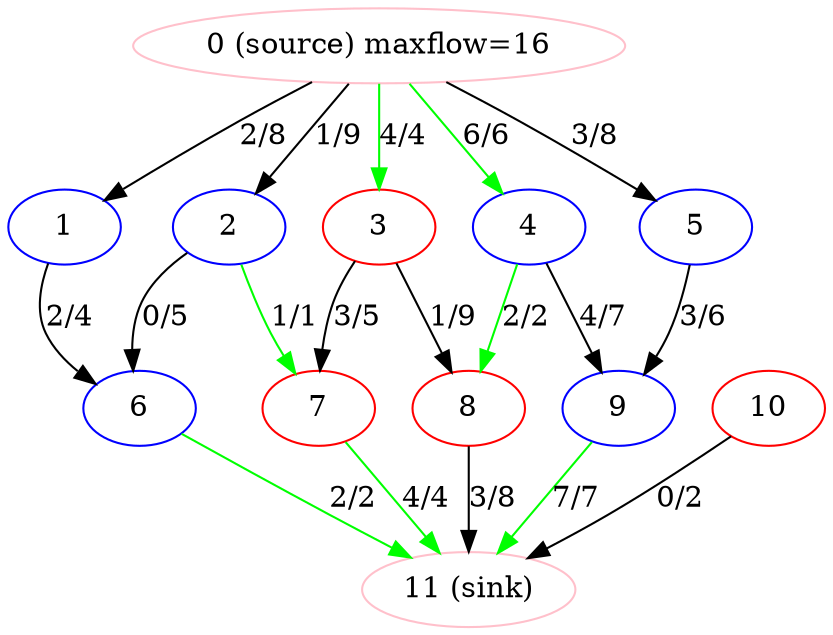 // View this maxflow graph in Graphviz
digraph G {
  layout=dot;
  splines=true;
  0 [color=pink label = "0 (source) maxflow=16"];
  11 [color=pink label = "11 (sink)"];
  1 [label = "1" color=blue ];
  2 [label = "2" color=blue ];
  3 [label = "3" color=red /*mincut*/ ];
  4 [label = "4" color=blue ];
  5 [label = "5" color=blue ];
  6 [label = "6" color=blue ];
  7 [label = "7" color=red /*mincut*/ ];
  8 [label = "8" color=red /*mincut*/ ];
  9 [label = "9" color=blue ];
  10 [label = "10" color=red /*mincut*/ ];
  0 -> 1 [label = "2/8" color=black /*spare*/ ];
  0 -> 2 [label = "1/9" color=black /*spare*/ ];
  0 -> 3 [label = "4/4" color=green /*full*/ ];
  0 -> 4 [label = "6/6" color=green /*full*/ ];
  0 -> 5 [label = "3/8" color=black /*spare*/ ];
  1 -> 6 [label = "2/4" color=black /*spare*/ ];
  2 -> 6 [label = "0/5" color=black /*spare*/ ];
  2 -> 7 [label = "1/1" color=green /*full*/ ];
  3 -> 7 [label = "3/5" color=black /*spare*/ ];
  3 -> 8 [label = "1/9" color=black /*spare*/ ];
  4 -> 8 [label = "2/2" color=green /*full*/ ];
  4 -> 9 [label = "4/7" color=black /*spare*/ ];
  5 -> 9 [label = "3/6" color=black /*spare*/ ];
  6 -> 11 [label = "2/2" color=green /*full*/ ];
  7 -> 11 [label = "4/4" color=green /*full*/ ];
  8 -> 11 [label = "3/8" color=black /*spare*/ ];
  9 -> 11 [label = "7/7" color=green /*full*/ ];
  10 -> 11 [label = "0/2" color=black /*spare*/ ];
}
